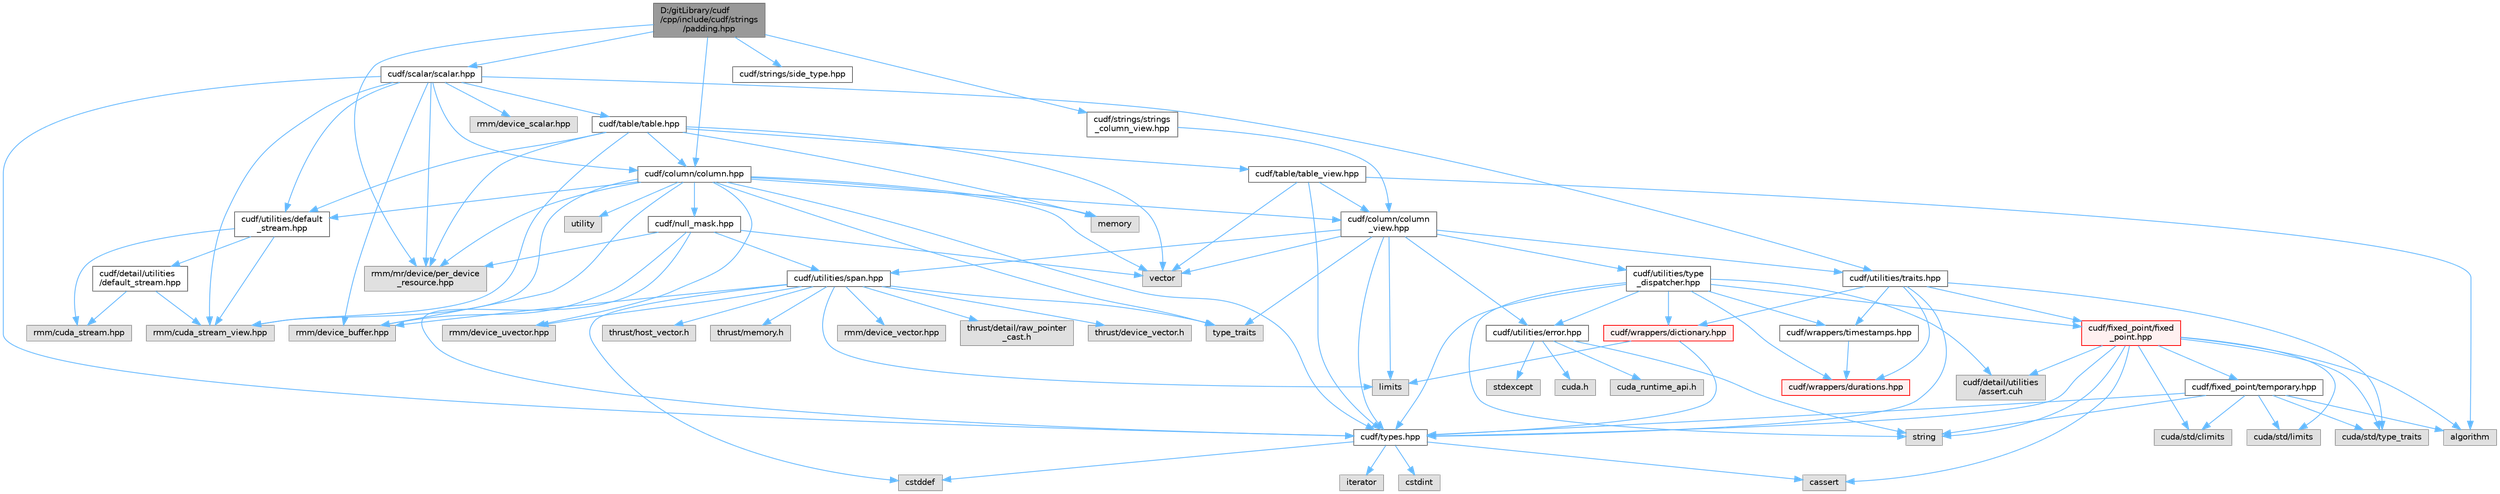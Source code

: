 digraph "D:/gitLibrary/cudf/cpp/include/cudf/strings/padding.hpp"
{
 // LATEX_PDF_SIZE
  bgcolor="transparent";
  edge [fontname=Helvetica,fontsize=10,labelfontname=Helvetica,labelfontsize=10];
  node [fontname=Helvetica,fontsize=10,shape=box,height=0.2,width=0.4];
  Node1 [id="Node000001",label="D:/gitLibrary/cudf\l/cpp/include/cudf/strings\l/padding.hpp",height=0.2,width=0.4,color="gray40", fillcolor="grey60", style="filled", fontcolor="black",tooltip=" "];
  Node1 -> Node2 [id="edge107_Node000001_Node000002",color="steelblue1",style="solid",tooltip=" "];
  Node2 [id="Node000002",label="cudf/column/column.hpp",height=0.2,width=0.4,color="grey40", fillcolor="white", style="filled",URL="$column_8hpp.html",tooltip="Class definition for cudf::column"];
  Node2 -> Node3 [id="edge108_Node000002_Node000003",color="steelblue1",style="solid",tooltip=" "];
  Node3 [id="Node000003",label="cudf/column/column\l_view.hpp",height=0.2,width=0.4,color="grey40", fillcolor="white", style="filled",URL="$column__view_8hpp.html",tooltip="column view class definitions"];
  Node3 -> Node4 [id="edge109_Node000003_Node000004",color="steelblue1",style="solid",tooltip=" "];
  Node4 [id="Node000004",label="cudf/types.hpp",height=0.2,width=0.4,color="grey40", fillcolor="white", style="filled",URL="$types_8hpp.html",tooltip="Type declarations for libcudf."];
  Node4 -> Node5 [id="edge110_Node000004_Node000005",color="steelblue1",style="solid",tooltip=" "];
  Node5 [id="Node000005",label="cassert",height=0.2,width=0.4,color="grey60", fillcolor="#E0E0E0", style="filled",tooltip=" "];
  Node4 -> Node6 [id="edge111_Node000004_Node000006",color="steelblue1",style="solid",tooltip=" "];
  Node6 [id="Node000006",label="cstddef",height=0.2,width=0.4,color="grey60", fillcolor="#E0E0E0", style="filled",tooltip=" "];
  Node4 -> Node7 [id="edge112_Node000004_Node000007",color="steelblue1",style="solid",tooltip=" "];
  Node7 [id="Node000007",label="cstdint",height=0.2,width=0.4,color="grey60", fillcolor="#E0E0E0", style="filled",tooltip=" "];
  Node4 -> Node8 [id="edge113_Node000004_Node000008",color="steelblue1",style="solid",tooltip=" "];
  Node8 [id="Node000008",label="iterator",height=0.2,width=0.4,color="grey60", fillcolor="#E0E0E0", style="filled",tooltip=" "];
  Node3 -> Node9 [id="edge114_Node000003_Node000009",color="steelblue1",style="solid",tooltip=" "];
  Node9 [id="Node000009",label="cudf/utilities/error.hpp",height=0.2,width=0.4,color="grey40", fillcolor="white", style="filled",URL="$error_8hpp.html",tooltip=" "];
  Node9 -> Node10 [id="edge115_Node000009_Node000010",color="steelblue1",style="solid",tooltip=" "];
  Node10 [id="Node000010",label="cuda.h",height=0.2,width=0.4,color="grey60", fillcolor="#E0E0E0", style="filled",tooltip=" "];
  Node9 -> Node11 [id="edge116_Node000009_Node000011",color="steelblue1",style="solid",tooltip=" "];
  Node11 [id="Node000011",label="cuda_runtime_api.h",height=0.2,width=0.4,color="grey60", fillcolor="#E0E0E0", style="filled",tooltip=" "];
  Node9 -> Node12 [id="edge117_Node000009_Node000012",color="steelblue1",style="solid",tooltip=" "];
  Node12 [id="Node000012",label="stdexcept",height=0.2,width=0.4,color="grey60", fillcolor="#E0E0E0", style="filled",tooltip=" "];
  Node9 -> Node13 [id="edge118_Node000009_Node000013",color="steelblue1",style="solid",tooltip=" "];
  Node13 [id="Node000013",label="string",height=0.2,width=0.4,color="grey60", fillcolor="#E0E0E0", style="filled",tooltip=" "];
  Node3 -> Node14 [id="edge119_Node000003_Node000014",color="steelblue1",style="solid",tooltip=" "];
  Node14 [id="Node000014",label="cudf/utilities/span.hpp",height=0.2,width=0.4,color="grey40", fillcolor="white", style="filled",URL="$span_8hpp.html",tooltip=" "];
  Node14 -> Node15 [id="edge120_Node000014_Node000015",color="steelblue1",style="solid",tooltip=" "];
  Node15 [id="Node000015",label="rmm/device_buffer.hpp",height=0.2,width=0.4,color="grey60", fillcolor="#E0E0E0", style="filled",tooltip=" "];
  Node14 -> Node16 [id="edge121_Node000014_Node000016",color="steelblue1",style="solid",tooltip=" "];
  Node16 [id="Node000016",label="rmm/device_uvector.hpp",height=0.2,width=0.4,color="grey60", fillcolor="#E0E0E0", style="filled",tooltip=" "];
  Node14 -> Node17 [id="edge122_Node000014_Node000017",color="steelblue1",style="solid",tooltip=" "];
  Node17 [id="Node000017",label="rmm/device_vector.hpp",height=0.2,width=0.4,color="grey60", fillcolor="#E0E0E0", style="filled",tooltip=" "];
  Node14 -> Node18 [id="edge123_Node000014_Node000018",color="steelblue1",style="solid",tooltip=" "];
  Node18 [id="Node000018",label="thrust/detail/raw_pointer\l_cast.h",height=0.2,width=0.4,color="grey60", fillcolor="#E0E0E0", style="filled",tooltip=" "];
  Node14 -> Node19 [id="edge124_Node000014_Node000019",color="steelblue1",style="solid",tooltip=" "];
  Node19 [id="Node000019",label="thrust/device_vector.h",height=0.2,width=0.4,color="grey60", fillcolor="#E0E0E0", style="filled",tooltip=" "];
  Node14 -> Node20 [id="edge125_Node000014_Node000020",color="steelblue1",style="solid",tooltip=" "];
  Node20 [id="Node000020",label="thrust/host_vector.h",height=0.2,width=0.4,color="grey60", fillcolor="#E0E0E0", style="filled",tooltip=" "];
  Node14 -> Node21 [id="edge126_Node000014_Node000021",color="steelblue1",style="solid",tooltip=" "];
  Node21 [id="Node000021",label="thrust/memory.h",height=0.2,width=0.4,color="grey60", fillcolor="#E0E0E0", style="filled",tooltip=" "];
  Node14 -> Node6 [id="edge127_Node000014_Node000006",color="steelblue1",style="solid",tooltip=" "];
  Node14 -> Node22 [id="edge128_Node000014_Node000022",color="steelblue1",style="solid",tooltip=" "];
  Node22 [id="Node000022",label="limits",height=0.2,width=0.4,color="grey60", fillcolor="#E0E0E0", style="filled",tooltip=" "];
  Node14 -> Node23 [id="edge129_Node000014_Node000023",color="steelblue1",style="solid",tooltip=" "];
  Node23 [id="Node000023",label="type_traits",height=0.2,width=0.4,color="grey60", fillcolor="#E0E0E0", style="filled",tooltip=" "];
  Node3 -> Node24 [id="edge130_Node000003_Node000024",color="steelblue1",style="solid",tooltip=" "];
  Node24 [id="Node000024",label="cudf/utilities/traits.hpp",height=0.2,width=0.4,color="grey40", fillcolor="white", style="filled",URL="$traits_8hpp.html",tooltip=" "];
  Node24 -> Node25 [id="edge131_Node000024_Node000025",color="steelblue1",style="solid",tooltip=" "];
  Node25 [id="Node000025",label="cudf/fixed_point/fixed\l_point.hpp",height=0.2,width=0.4,color="red", fillcolor="#FFF0F0", style="filled",URL="$fixed__point_8hpp.html",tooltip="Class definition for fixed point data type"];
  Node25 -> Node26 [id="edge132_Node000025_Node000026",color="steelblue1",style="solid",tooltip=" "];
  Node26 [id="Node000026",label="cudf/detail/utilities\l/assert.cuh",height=0.2,width=0.4,color="grey60", fillcolor="#E0E0E0", style="filled",tooltip=" "];
  Node25 -> Node27 [id="edge133_Node000025_Node000027",color="steelblue1",style="solid",tooltip=" "];
  Node27 [id="Node000027",label="cudf/fixed_point/temporary.hpp",height=0.2,width=0.4,color="grey40", fillcolor="white", style="filled",URL="$temporary_8hpp.html",tooltip=" "];
  Node27 -> Node4 [id="edge134_Node000027_Node000004",color="steelblue1",style="solid",tooltip=" "];
  Node27 -> Node28 [id="edge135_Node000027_Node000028",color="steelblue1",style="solid",tooltip=" "];
  Node28 [id="Node000028",label="cuda/std/climits",height=0.2,width=0.4,color="grey60", fillcolor="#E0E0E0", style="filled",tooltip=" "];
  Node27 -> Node29 [id="edge136_Node000027_Node000029",color="steelblue1",style="solid",tooltip=" "];
  Node29 [id="Node000029",label="cuda/std/limits",height=0.2,width=0.4,color="grey60", fillcolor="#E0E0E0", style="filled",tooltip=" "];
  Node27 -> Node30 [id="edge137_Node000027_Node000030",color="steelblue1",style="solid",tooltip=" "];
  Node30 [id="Node000030",label="cuda/std/type_traits",height=0.2,width=0.4,color="grey60", fillcolor="#E0E0E0", style="filled",tooltip=" "];
  Node27 -> Node31 [id="edge138_Node000027_Node000031",color="steelblue1",style="solid",tooltip=" "];
  Node31 [id="Node000031",label="algorithm",height=0.2,width=0.4,color="grey60", fillcolor="#E0E0E0", style="filled",tooltip=" "];
  Node27 -> Node13 [id="edge139_Node000027_Node000013",color="steelblue1",style="solid",tooltip=" "];
  Node25 -> Node4 [id="edge140_Node000025_Node000004",color="steelblue1",style="solid",tooltip=" "];
  Node25 -> Node28 [id="edge141_Node000025_Node000028",color="steelblue1",style="solid",tooltip=" "];
  Node25 -> Node29 [id="edge142_Node000025_Node000029",color="steelblue1",style="solid",tooltip=" "];
  Node25 -> Node30 [id="edge143_Node000025_Node000030",color="steelblue1",style="solid",tooltip=" "];
  Node25 -> Node31 [id="edge144_Node000025_Node000031",color="steelblue1",style="solid",tooltip=" "];
  Node25 -> Node5 [id="edge145_Node000025_Node000005",color="steelblue1",style="solid",tooltip=" "];
  Node25 -> Node13 [id="edge146_Node000025_Node000013",color="steelblue1",style="solid",tooltip=" "];
  Node24 -> Node4 [id="edge147_Node000024_Node000004",color="steelblue1",style="solid",tooltip=" "];
  Node24 -> Node33 [id="edge148_Node000024_Node000033",color="steelblue1",style="solid",tooltip=" "];
  Node33 [id="Node000033",label="cudf/wrappers/dictionary.hpp",height=0.2,width=0.4,color="red", fillcolor="#FFF0F0", style="filled",URL="$dictionary_8hpp.html",tooltip="Concrete type definition for dictionary columns."];
  Node33 -> Node4 [id="edge149_Node000033_Node000004",color="steelblue1",style="solid",tooltip=" "];
  Node33 -> Node22 [id="edge150_Node000033_Node000022",color="steelblue1",style="solid",tooltip=" "];
  Node24 -> Node35 [id="edge151_Node000024_Node000035",color="steelblue1",style="solid",tooltip=" "];
  Node35 [id="Node000035",label="cudf/wrappers/durations.hpp",height=0.2,width=0.4,color="red", fillcolor="#FFF0F0", style="filled",URL="$durations_8hpp.html",tooltip="Concrete type definitions for int32_t and int64_t durations in varying resolutions."];
  Node24 -> Node37 [id="edge152_Node000024_Node000037",color="steelblue1",style="solid",tooltip=" "];
  Node37 [id="Node000037",label="cudf/wrappers/timestamps.hpp",height=0.2,width=0.4,color="grey40", fillcolor="white", style="filled",URL="$timestamps_8hpp.html",tooltip="Concrete type definitions for int32_t and int64_t timestamps in varying resolutions as durations sinc..."];
  Node37 -> Node35 [id="edge153_Node000037_Node000035",color="steelblue1",style="solid",tooltip=" "];
  Node24 -> Node30 [id="edge154_Node000024_Node000030",color="steelblue1",style="solid",tooltip=" "];
  Node3 -> Node38 [id="edge155_Node000003_Node000038",color="steelblue1",style="solid",tooltip=" "];
  Node38 [id="Node000038",label="cudf/utilities/type\l_dispatcher.hpp",height=0.2,width=0.4,color="grey40", fillcolor="white", style="filled",URL="$type__dispatcher_8hpp.html",tooltip="Defines the mapping between cudf::type_id runtime type information and concrete C++ types."];
  Node38 -> Node26 [id="edge156_Node000038_Node000026",color="steelblue1",style="solid",tooltip=" "];
  Node38 -> Node25 [id="edge157_Node000038_Node000025",color="steelblue1",style="solid",tooltip=" "];
  Node38 -> Node4 [id="edge158_Node000038_Node000004",color="steelblue1",style="solid",tooltip=" "];
  Node38 -> Node9 [id="edge159_Node000038_Node000009",color="steelblue1",style="solid",tooltip=" "];
  Node38 -> Node33 [id="edge160_Node000038_Node000033",color="steelblue1",style="solid",tooltip=" "];
  Node38 -> Node35 [id="edge161_Node000038_Node000035",color="steelblue1",style="solid",tooltip=" "];
  Node38 -> Node37 [id="edge162_Node000038_Node000037",color="steelblue1",style="solid",tooltip=" "];
  Node38 -> Node13 [id="edge163_Node000038_Node000013",color="steelblue1",style="solid",tooltip=" "];
  Node3 -> Node22 [id="edge164_Node000003_Node000022",color="steelblue1",style="solid",tooltip=" "];
  Node3 -> Node23 [id="edge165_Node000003_Node000023",color="steelblue1",style="solid",tooltip=" "];
  Node3 -> Node39 [id="edge166_Node000003_Node000039",color="steelblue1",style="solid",tooltip=" "];
  Node39 [id="Node000039",label="vector",height=0.2,width=0.4,color="grey60", fillcolor="#E0E0E0", style="filled",tooltip=" "];
  Node2 -> Node40 [id="edge167_Node000002_Node000040",color="steelblue1",style="solid",tooltip=" "];
  Node40 [id="Node000040",label="cudf/null_mask.hpp",height=0.2,width=0.4,color="grey40", fillcolor="white", style="filled",URL="$null__mask_8hpp.html",tooltip="APIs for managing validity bitmasks"];
  Node40 -> Node4 [id="edge168_Node000040_Node000004",color="steelblue1",style="solid",tooltip=" "];
  Node40 -> Node14 [id="edge169_Node000040_Node000014",color="steelblue1",style="solid",tooltip=" "];
  Node40 -> Node15 [id="edge170_Node000040_Node000015",color="steelblue1",style="solid",tooltip=" "];
  Node40 -> Node41 [id="edge171_Node000040_Node000041",color="steelblue1",style="solid",tooltip=" "];
  Node41 [id="Node000041",label="rmm/mr/device/per_device\l_resource.hpp",height=0.2,width=0.4,color="grey60", fillcolor="#E0E0E0", style="filled",tooltip=" "];
  Node40 -> Node39 [id="edge172_Node000040_Node000039",color="steelblue1",style="solid",tooltip=" "];
  Node2 -> Node4 [id="edge173_Node000002_Node000004",color="steelblue1",style="solid",tooltip=" "];
  Node2 -> Node42 [id="edge174_Node000002_Node000042",color="steelblue1",style="solid",tooltip=" "];
  Node42 [id="Node000042",label="cudf/utilities/default\l_stream.hpp",height=0.2,width=0.4,color="grey40", fillcolor="white", style="filled",URL="$utilities_2default__stream_8hpp.html",tooltip=" "];
  Node42 -> Node43 [id="edge175_Node000042_Node000043",color="steelblue1",style="solid",tooltip=" "];
  Node43 [id="Node000043",label="cudf/detail/utilities\l/default_stream.hpp",height=0.2,width=0.4,color="grey40", fillcolor="white", style="filled",URL="$detail_2utilities_2default__stream_8hpp.html",tooltip=" "];
  Node43 -> Node44 [id="edge176_Node000043_Node000044",color="steelblue1",style="solid",tooltip=" "];
  Node44 [id="Node000044",label="rmm/cuda_stream.hpp",height=0.2,width=0.4,color="grey60", fillcolor="#E0E0E0", style="filled",tooltip=" "];
  Node43 -> Node45 [id="edge177_Node000043_Node000045",color="steelblue1",style="solid",tooltip=" "];
  Node45 [id="Node000045",label="rmm/cuda_stream_view.hpp",height=0.2,width=0.4,color="grey60", fillcolor="#E0E0E0", style="filled",tooltip=" "];
  Node42 -> Node44 [id="edge178_Node000042_Node000044",color="steelblue1",style="solid",tooltip=" "];
  Node42 -> Node45 [id="edge179_Node000042_Node000045",color="steelblue1",style="solid",tooltip=" "];
  Node2 -> Node45 [id="edge180_Node000002_Node000045",color="steelblue1",style="solid",tooltip=" "];
  Node2 -> Node15 [id="edge181_Node000002_Node000015",color="steelblue1",style="solid",tooltip=" "];
  Node2 -> Node16 [id="edge182_Node000002_Node000016",color="steelblue1",style="solid",tooltip=" "];
  Node2 -> Node41 [id="edge183_Node000002_Node000041",color="steelblue1",style="solid",tooltip=" "];
  Node2 -> Node46 [id="edge184_Node000002_Node000046",color="steelblue1",style="solid",tooltip=" "];
  Node46 [id="Node000046",label="memory",height=0.2,width=0.4,color="grey60", fillcolor="#E0E0E0", style="filled",tooltip=" "];
  Node2 -> Node23 [id="edge185_Node000002_Node000023",color="steelblue1",style="solid",tooltip=" "];
  Node2 -> Node47 [id="edge186_Node000002_Node000047",color="steelblue1",style="solid",tooltip=" "];
  Node47 [id="Node000047",label="utility",height=0.2,width=0.4,color="grey60", fillcolor="#E0E0E0", style="filled",tooltip=" "];
  Node2 -> Node39 [id="edge187_Node000002_Node000039",color="steelblue1",style="solid",tooltip=" "];
  Node1 -> Node48 [id="edge188_Node000001_Node000048",color="steelblue1",style="solid",tooltip=" "];
  Node48 [id="Node000048",label="cudf/scalar/scalar.hpp",height=0.2,width=0.4,color="grey40", fillcolor="white", style="filled",URL="$scalar_8hpp.html",tooltip="Class definitions for cudf::scalar"];
  Node48 -> Node2 [id="edge189_Node000048_Node000002",color="steelblue1",style="solid",tooltip=" "];
  Node48 -> Node49 [id="edge190_Node000048_Node000049",color="steelblue1",style="solid",tooltip=" "];
  Node49 [id="Node000049",label="cudf/table/table.hpp",height=0.2,width=0.4,color="grey40", fillcolor="white", style="filled",URL="$table_8hpp.html",tooltip="Class definition for cudf::table"];
  Node49 -> Node2 [id="edge191_Node000049_Node000002",color="steelblue1",style="solid",tooltip=" "];
  Node49 -> Node50 [id="edge192_Node000049_Node000050",color="steelblue1",style="solid",tooltip=" "];
  Node50 [id="Node000050",label="cudf/table/table_view.hpp",height=0.2,width=0.4,color="grey40", fillcolor="white", style="filled",URL="$table__view_8hpp.html",tooltip="Class definitions for (mutable)_table_view"];
  Node50 -> Node3 [id="edge193_Node000050_Node000003",color="steelblue1",style="solid",tooltip=" "];
  Node50 -> Node4 [id="edge194_Node000050_Node000004",color="steelblue1",style="solid",tooltip=" "];
  Node50 -> Node31 [id="edge195_Node000050_Node000031",color="steelblue1",style="solid",tooltip=" "];
  Node50 -> Node39 [id="edge196_Node000050_Node000039",color="steelblue1",style="solid",tooltip=" "];
  Node49 -> Node42 [id="edge197_Node000049_Node000042",color="steelblue1",style="solid",tooltip=" "];
  Node49 -> Node45 [id="edge198_Node000049_Node000045",color="steelblue1",style="solid",tooltip=" "];
  Node49 -> Node41 [id="edge199_Node000049_Node000041",color="steelblue1",style="solid",tooltip=" "];
  Node49 -> Node46 [id="edge200_Node000049_Node000046",color="steelblue1",style="solid",tooltip=" "];
  Node49 -> Node39 [id="edge201_Node000049_Node000039",color="steelblue1",style="solid",tooltip=" "];
  Node48 -> Node4 [id="edge202_Node000048_Node000004",color="steelblue1",style="solid",tooltip=" "];
  Node48 -> Node42 [id="edge203_Node000048_Node000042",color="steelblue1",style="solid",tooltip=" "];
  Node48 -> Node24 [id="edge204_Node000048_Node000024",color="steelblue1",style="solid",tooltip=" "];
  Node48 -> Node45 [id="edge205_Node000048_Node000045",color="steelblue1",style="solid",tooltip=" "];
  Node48 -> Node15 [id="edge206_Node000048_Node000015",color="steelblue1",style="solid",tooltip=" "];
  Node48 -> Node51 [id="edge207_Node000048_Node000051",color="steelblue1",style="solid",tooltip=" "];
  Node51 [id="Node000051",label="rmm/device_scalar.hpp",height=0.2,width=0.4,color="grey60", fillcolor="#E0E0E0", style="filled",tooltip=" "];
  Node48 -> Node41 [id="edge208_Node000048_Node000041",color="steelblue1",style="solid",tooltip=" "];
  Node1 -> Node52 [id="edge209_Node000001_Node000052",color="steelblue1",style="solid",tooltip=" "];
  Node52 [id="Node000052",label="cudf/strings/side_type.hpp",height=0.2,width=0.4,color="grey40", fillcolor="white", style="filled",URL="$side__type_8hpp.html",tooltip=" "];
  Node1 -> Node53 [id="edge210_Node000001_Node000053",color="steelblue1",style="solid",tooltip=" "];
  Node53 [id="Node000053",label="cudf/strings/strings\l_column_view.hpp",height=0.2,width=0.4,color="grey40", fillcolor="white", style="filled",URL="$strings__column__view_8hpp.html",tooltip="Class definition for cudf::strings_column_view"];
  Node53 -> Node3 [id="edge211_Node000053_Node000003",color="steelblue1",style="solid",tooltip=" "];
  Node1 -> Node41 [id="edge212_Node000001_Node000041",color="steelblue1",style="solid",tooltip=" "];
}
